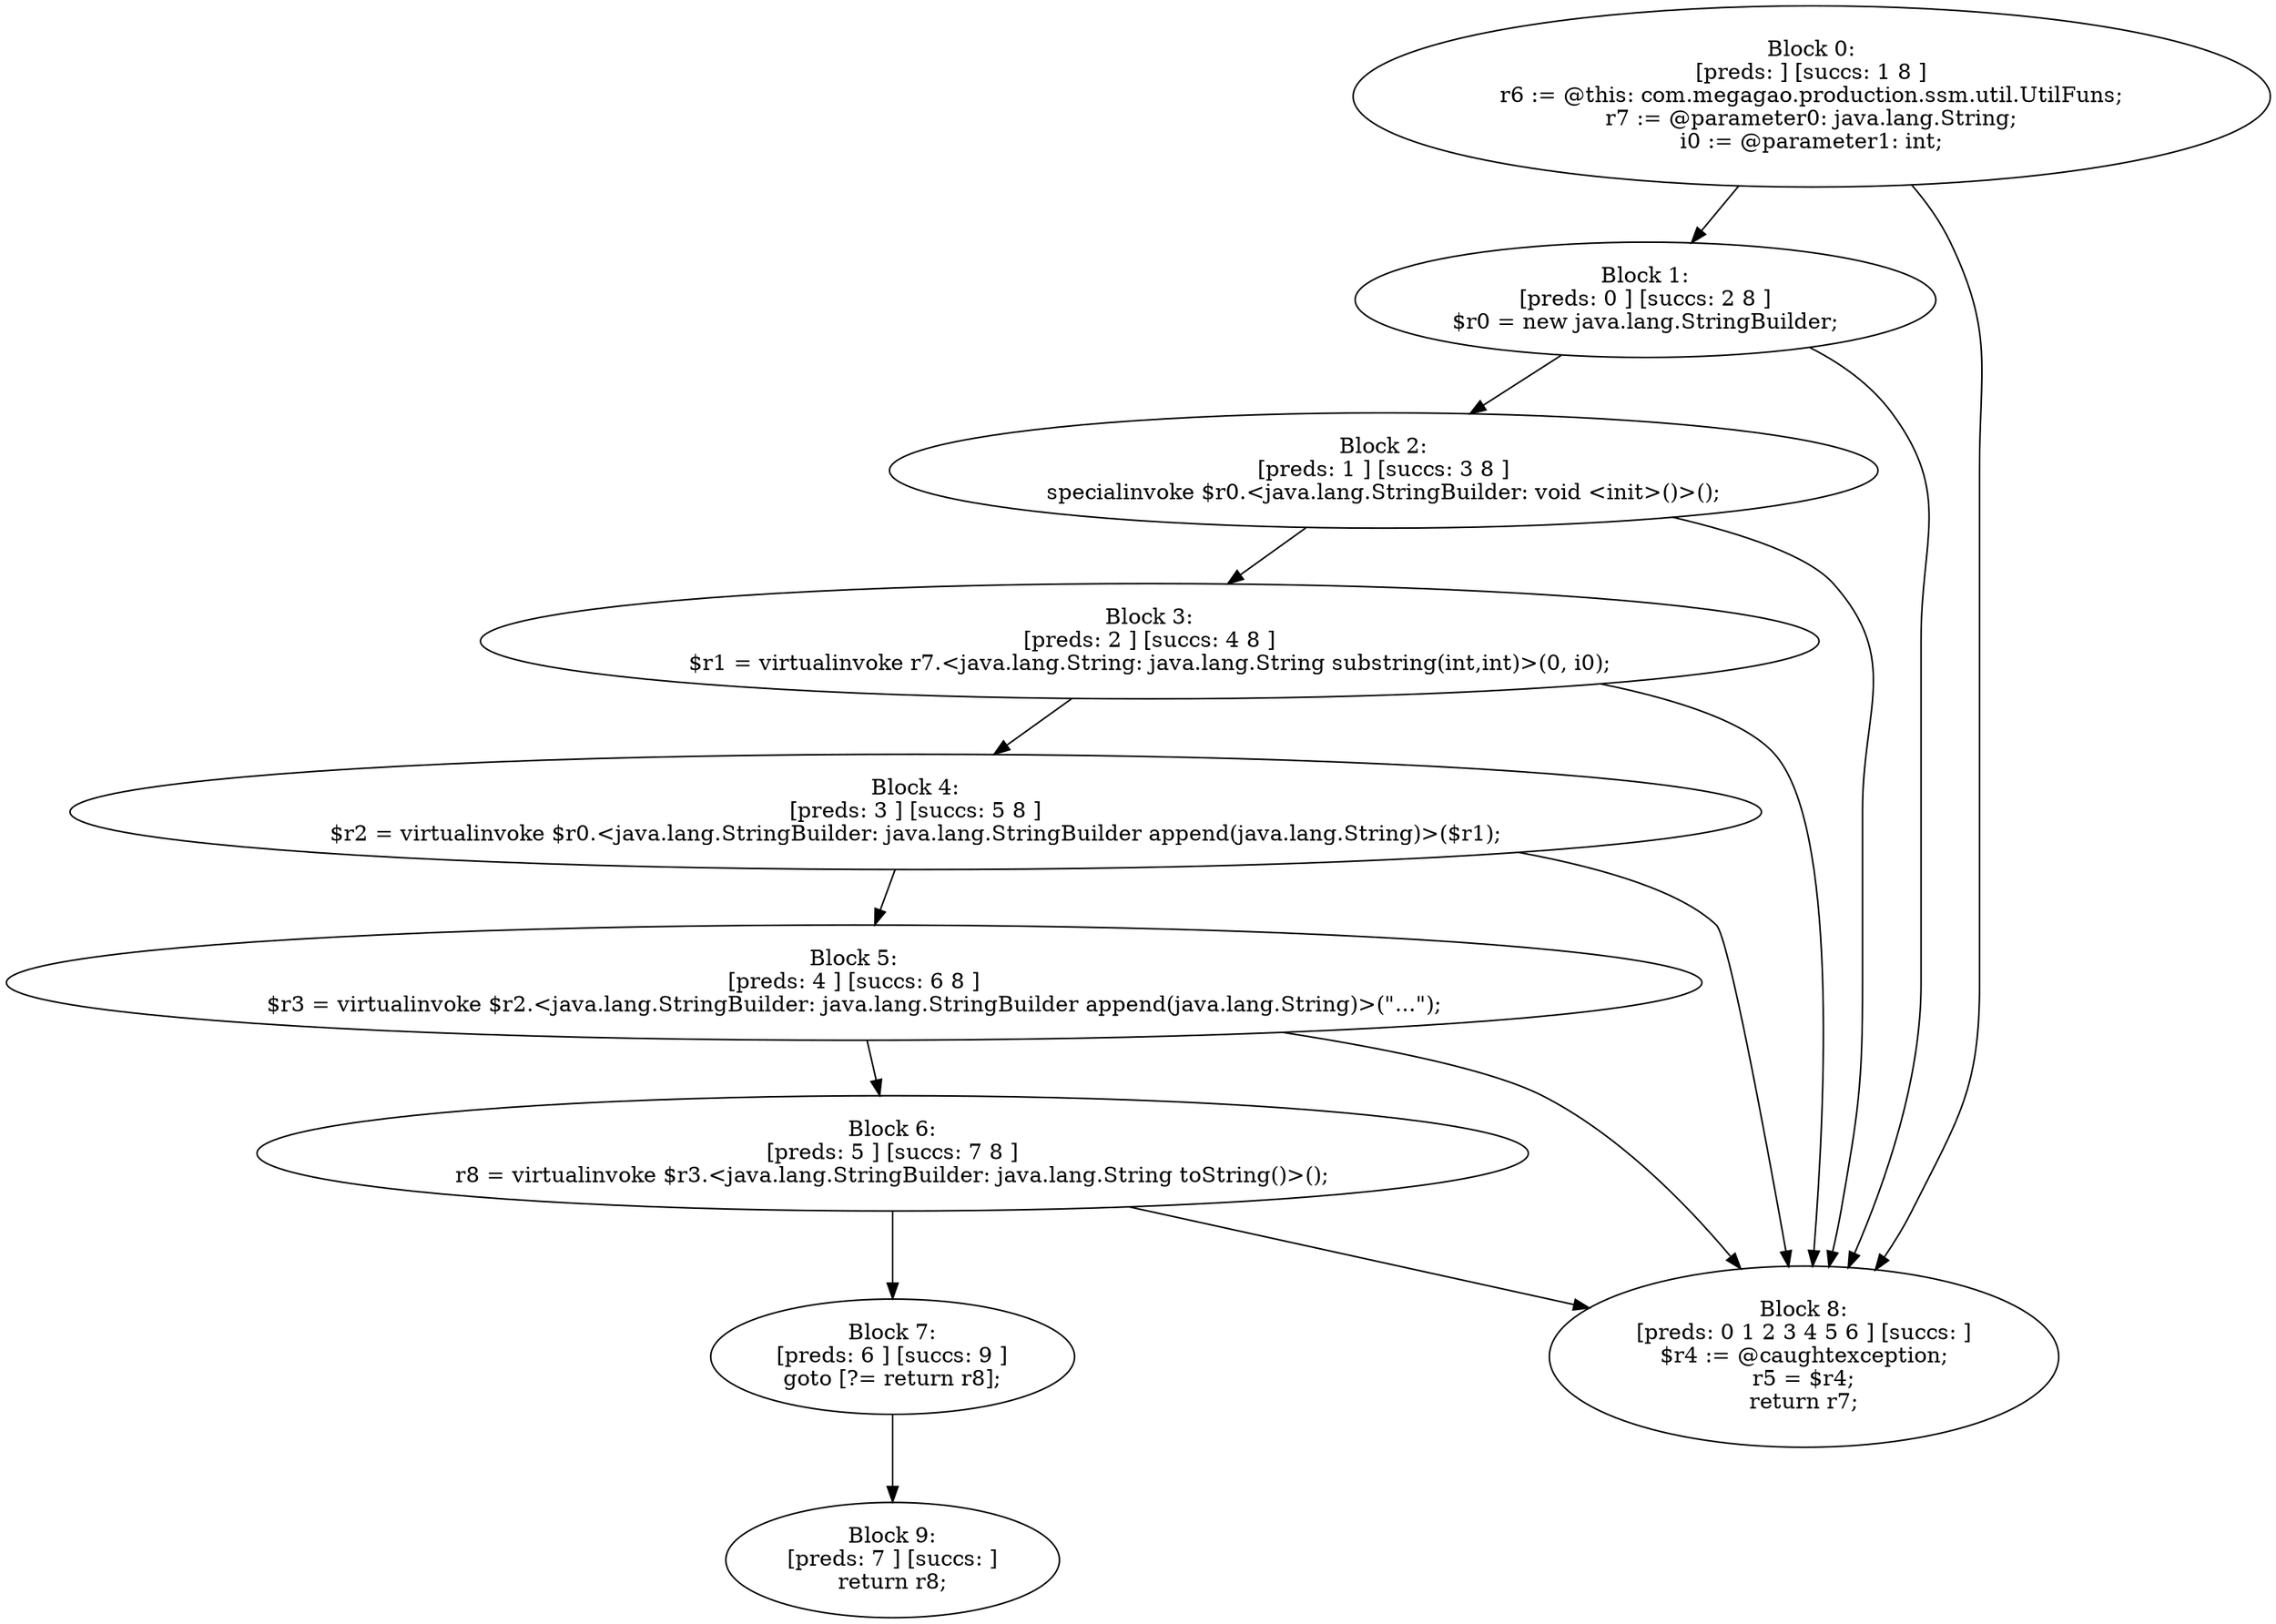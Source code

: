 digraph "unitGraph" {
    "Block 0:
[preds: ] [succs: 1 8 ]
r6 := @this: com.megagao.production.ssm.util.UtilFuns;
r7 := @parameter0: java.lang.String;
i0 := @parameter1: int;
"
    "Block 1:
[preds: 0 ] [succs: 2 8 ]
$r0 = new java.lang.StringBuilder;
"
    "Block 2:
[preds: 1 ] [succs: 3 8 ]
specialinvoke $r0.<java.lang.StringBuilder: void <init>()>();
"
    "Block 3:
[preds: 2 ] [succs: 4 8 ]
$r1 = virtualinvoke r7.<java.lang.String: java.lang.String substring(int,int)>(0, i0);
"
    "Block 4:
[preds: 3 ] [succs: 5 8 ]
$r2 = virtualinvoke $r0.<java.lang.StringBuilder: java.lang.StringBuilder append(java.lang.String)>($r1);
"
    "Block 5:
[preds: 4 ] [succs: 6 8 ]
$r3 = virtualinvoke $r2.<java.lang.StringBuilder: java.lang.StringBuilder append(java.lang.String)>(\"...\");
"
    "Block 6:
[preds: 5 ] [succs: 7 8 ]
r8 = virtualinvoke $r3.<java.lang.StringBuilder: java.lang.String toString()>();
"
    "Block 7:
[preds: 6 ] [succs: 9 ]
goto [?= return r8];
"
    "Block 8:
[preds: 0 1 2 3 4 5 6 ] [succs: ]
$r4 := @caughtexception;
r5 = $r4;
return r7;
"
    "Block 9:
[preds: 7 ] [succs: ]
return r8;
"
    "Block 0:
[preds: ] [succs: 1 8 ]
r6 := @this: com.megagao.production.ssm.util.UtilFuns;
r7 := @parameter0: java.lang.String;
i0 := @parameter1: int;
"->"Block 1:
[preds: 0 ] [succs: 2 8 ]
$r0 = new java.lang.StringBuilder;
";
    "Block 0:
[preds: ] [succs: 1 8 ]
r6 := @this: com.megagao.production.ssm.util.UtilFuns;
r7 := @parameter0: java.lang.String;
i0 := @parameter1: int;
"->"Block 8:
[preds: 0 1 2 3 4 5 6 ] [succs: ]
$r4 := @caughtexception;
r5 = $r4;
return r7;
";
    "Block 1:
[preds: 0 ] [succs: 2 8 ]
$r0 = new java.lang.StringBuilder;
"->"Block 2:
[preds: 1 ] [succs: 3 8 ]
specialinvoke $r0.<java.lang.StringBuilder: void <init>()>();
";
    "Block 1:
[preds: 0 ] [succs: 2 8 ]
$r0 = new java.lang.StringBuilder;
"->"Block 8:
[preds: 0 1 2 3 4 5 6 ] [succs: ]
$r4 := @caughtexception;
r5 = $r4;
return r7;
";
    "Block 2:
[preds: 1 ] [succs: 3 8 ]
specialinvoke $r0.<java.lang.StringBuilder: void <init>()>();
"->"Block 3:
[preds: 2 ] [succs: 4 8 ]
$r1 = virtualinvoke r7.<java.lang.String: java.lang.String substring(int,int)>(0, i0);
";
    "Block 2:
[preds: 1 ] [succs: 3 8 ]
specialinvoke $r0.<java.lang.StringBuilder: void <init>()>();
"->"Block 8:
[preds: 0 1 2 3 4 5 6 ] [succs: ]
$r4 := @caughtexception;
r5 = $r4;
return r7;
";
    "Block 3:
[preds: 2 ] [succs: 4 8 ]
$r1 = virtualinvoke r7.<java.lang.String: java.lang.String substring(int,int)>(0, i0);
"->"Block 4:
[preds: 3 ] [succs: 5 8 ]
$r2 = virtualinvoke $r0.<java.lang.StringBuilder: java.lang.StringBuilder append(java.lang.String)>($r1);
";
    "Block 3:
[preds: 2 ] [succs: 4 8 ]
$r1 = virtualinvoke r7.<java.lang.String: java.lang.String substring(int,int)>(0, i0);
"->"Block 8:
[preds: 0 1 2 3 4 5 6 ] [succs: ]
$r4 := @caughtexception;
r5 = $r4;
return r7;
";
    "Block 4:
[preds: 3 ] [succs: 5 8 ]
$r2 = virtualinvoke $r0.<java.lang.StringBuilder: java.lang.StringBuilder append(java.lang.String)>($r1);
"->"Block 5:
[preds: 4 ] [succs: 6 8 ]
$r3 = virtualinvoke $r2.<java.lang.StringBuilder: java.lang.StringBuilder append(java.lang.String)>(\"...\");
";
    "Block 4:
[preds: 3 ] [succs: 5 8 ]
$r2 = virtualinvoke $r0.<java.lang.StringBuilder: java.lang.StringBuilder append(java.lang.String)>($r1);
"->"Block 8:
[preds: 0 1 2 3 4 5 6 ] [succs: ]
$r4 := @caughtexception;
r5 = $r4;
return r7;
";
    "Block 5:
[preds: 4 ] [succs: 6 8 ]
$r3 = virtualinvoke $r2.<java.lang.StringBuilder: java.lang.StringBuilder append(java.lang.String)>(\"...\");
"->"Block 6:
[preds: 5 ] [succs: 7 8 ]
r8 = virtualinvoke $r3.<java.lang.StringBuilder: java.lang.String toString()>();
";
    "Block 5:
[preds: 4 ] [succs: 6 8 ]
$r3 = virtualinvoke $r2.<java.lang.StringBuilder: java.lang.StringBuilder append(java.lang.String)>(\"...\");
"->"Block 8:
[preds: 0 1 2 3 4 5 6 ] [succs: ]
$r4 := @caughtexception;
r5 = $r4;
return r7;
";
    "Block 6:
[preds: 5 ] [succs: 7 8 ]
r8 = virtualinvoke $r3.<java.lang.StringBuilder: java.lang.String toString()>();
"->"Block 7:
[preds: 6 ] [succs: 9 ]
goto [?= return r8];
";
    "Block 6:
[preds: 5 ] [succs: 7 8 ]
r8 = virtualinvoke $r3.<java.lang.StringBuilder: java.lang.String toString()>();
"->"Block 8:
[preds: 0 1 2 3 4 5 6 ] [succs: ]
$r4 := @caughtexception;
r5 = $r4;
return r7;
";
    "Block 7:
[preds: 6 ] [succs: 9 ]
goto [?= return r8];
"->"Block 9:
[preds: 7 ] [succs: ]
return r8;
";
}
